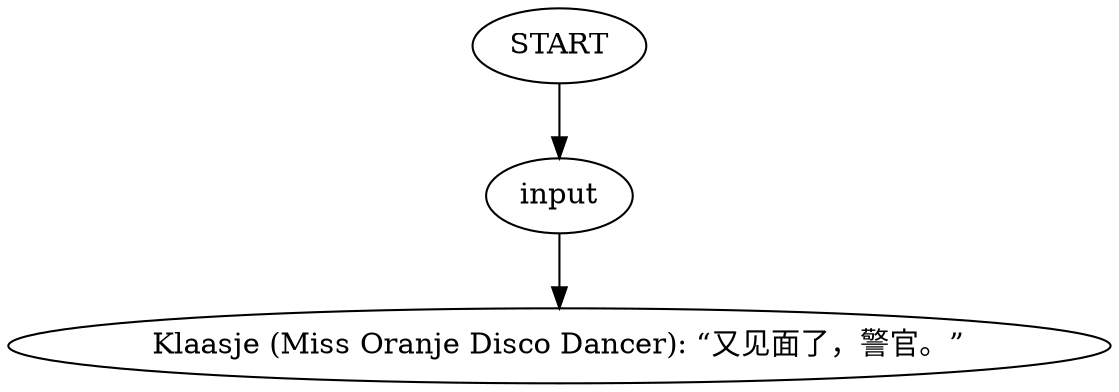 # WHIRLING F3 / KLAASJE barks
# KOSMOS! INCLUDES VO!
# ==================================================
digraph G {
	  0 [label="START"];
	  1 [label="input"];
	  2 [label="Klaasje (Miss Oranje Disco Dancer): “又见面了，警官。”"];
	  0 -> 1
	  1 -> 2
}

